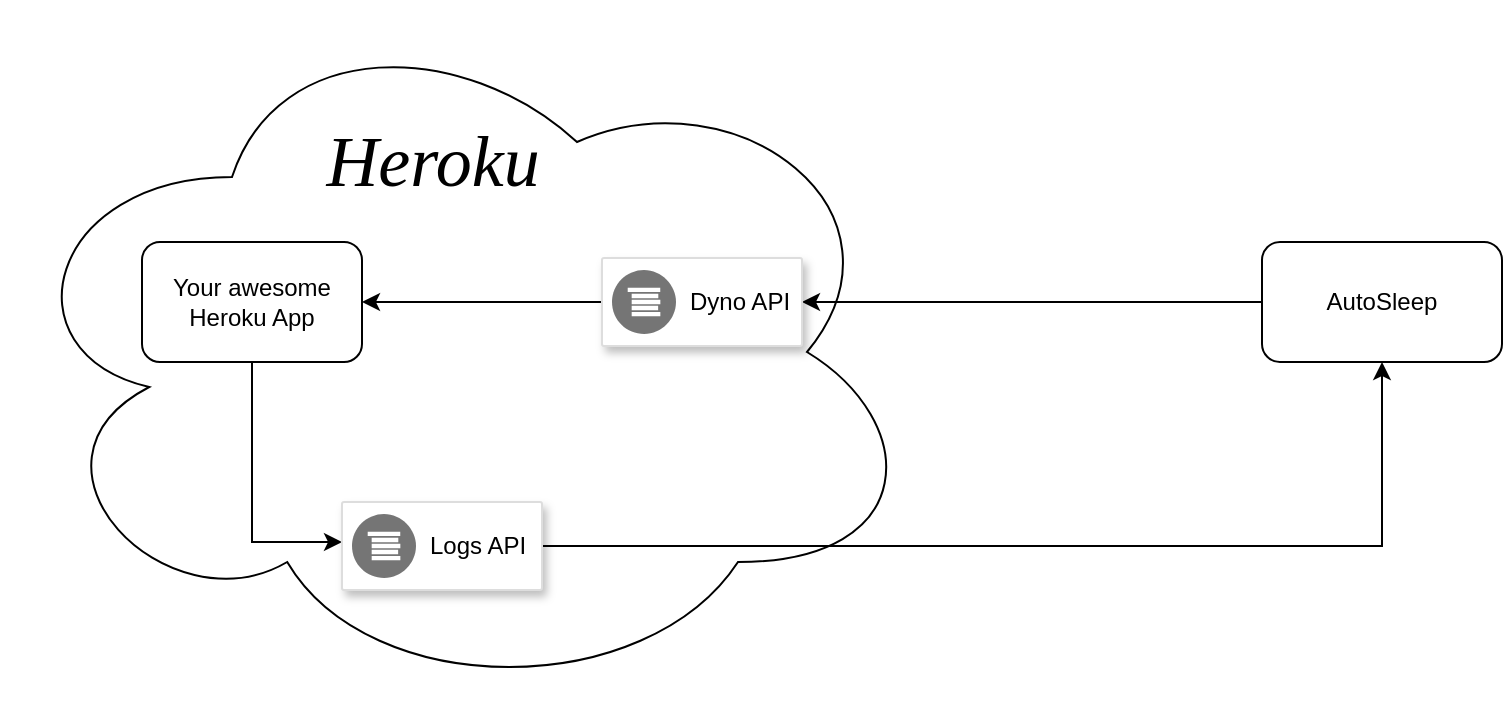 <mxfile version="16.6.1" type="github"><diagram id="XbGNhmkJ6EMD5RLyObL8" name="Page-1"><mxGraphModel dx="1863" dy="493" grid="1" gridSize="10" guides="1" tooltips="1" connect="1" arrows="1" fold="1" page="1" pageScale="1" pageWidth="827" pageHeight="1169" math="0" shadow="0"><root><mxCell id="0"/><mxCell id="1" parent="0"/><mxCell id="WEkQHGFF10XLpE5fF6cd-2" value="" style="ellipse;shape=cloud;whiteSpace=wrap;html=1;" parent="1" vertex="1"><mxGeometry x="-10" y="30" width="460" height="350" as="geometry"/></mxCell><mxCell id="WEkQHGFF10XLpE5fF6cd-5" style="edgeStyle=orthogonalEdgeStyle;rounded=0;orthogonalLoop=1;jettySize=auto;html=1;" parent="1" source="WEkQHGFF10XLpE5fF6cd-1" target="WEkQHGFF10XLpE5fF6cd-3" edge="1"><mxGeometry relative="1" as="geometry"><Array as="points"><mxPoint x="115" y="300"/></Array></mxGeometry></mxCell><mxCell id="WEkQHGFF10XLpE5fF6cd-1" value="Your&amp;nbsp;awesome Heroku App" style="rounded=1;whiteSpace=wrap;html=1;" parent="1" vertex="1"><mxGeometry x="60" y="150" width="110" height="60" as="geometry"/></mxCell><mxCell id="WEkQHGFF10XLpE5fF6cd-7" style="edgeStyle=orthogonalEdgeStyle;rounded=0;orthogonalLoop=1;jettySize=auto;html=1;" parent="1" source="WEkQHGFF10XLpE5fF6cd-3" target="WEkQHGFF10XLpE5fF6cd-6" edge="1"><mxGeometry relative="1" as="geometry"/></mxCell><mxCell id="WEkQHGFF10XLpE5fF6cd-3" value="" style="strokeColor=#dddddd;shadow=1;strokeWidth=1;rounded=1;absoluteArcSize=1;arcSize=2;" parent="1" vertex="1"><mxGeometry x="160" y="280" width="100" height="44" as="geometry"/></mxCell><mxCell id="WEkQHGFF10XLpE5fF6cd-4" value="Logs API" style="sketch=0;dashed=0;connectable=0;html=1;fillColor=#757575;strokeColor=none;shape=mxgraph.gcp2.logs_api;part=1;labelPosition=right;verticalLabelPosition=middle;align=left;verticalAlign=middle;spacingLeft=5;fontSize=12;" parent="WEkQHGFF10XLpE5fF6cd-3" vertex="1"><mxGeometry y="0.5" width="32" height="32" relative="1" as="geometry"><mxPoint x="5" y="-16" as="offset"/></mxGeometry></mxCell><mxCell id="WEkQHGFF10XLpE5fF6cd-11" style="edgeStyle=orthogonalEdgeStyle;rounded=0;orthogonalLoop=1;jettySize=auto;html=1;entryX=1;entryY=0.5;entryDx=0;entryDy=0;" parent="1" source="WEkQHGFF10XLpE5fF6cd-6" target="WEkQHGFF10XLpE5fF6cd-8" edge="1"><mxGeometry relative="1" as="geometry"/></mxCell><mxCell id="WEkQHGFF10XLpE5fF6cd-6" value="AutoSleep" style="rounded=1;whiteSpace=wrap;html=1;" parent="1" vertex="1"><mxGeometry x="620" y="150" width="120" height="60" as="geometry"/></mxCell><mxCell id="WEkQHGFF10XLpE5fF6cd-10" style="edgeStyle=orthogonalEdgeStyle;rounded=0;orthogonalLoop=1;jettySize=auto;html=1;entryX=1;entryY=0.5;entryDx=0;entryDy=0;" parent="1" source="WEkQHGFF10XLpE5fF6cd-8" target="WEkQHGFF10XLpE5fF6cd-1" edge="1"><mxGeometry relative="1" as="geometry"/></mxCell><mxCell id="WEkQHGFF10XLpE5fF6cd-8" value="" style="strokeColor=#dddddd;shadow=1;strokeWidth=1;rounded=1;absoluteArcSize=1;arcSize=2;" parent="1" vertex="1"><mxGeometry x="290" y="158" width="100" height="44" as="geometry"/></mxCell><mxCell id="WEkQHGFF10XLpE5fF6cd-9" value="Dyno API" style="sketch=0;dashed=0;connectable=0;html=1;fillColor=#757575;strokeColor=none;shape=mxgraph.gcp2.logs_api;part=1;labelPosition=right;verticalLabelPosition=middle;align=left;verticalAlign=middle;spacingLeft=5;fontSize=12;" parent="WEkQHGFF10XLpE5fF6cd-8" vertex="1"><mxGeometry y="0.5" width="32" height="32" relative="1" as="geometry"><mxPoint x="5" y="-16" as="offset"/></mxGeometry></mxCell><mxCell id="WEkQHGFF10XLpE5fF6cd-12" value="&lt;pre&gt;&lt;font style=&quot;font-size: 36px&quot; face=&quot;Comic Sans MS&quot;&gt;&lt;i&gt;Heroku&lt;/i&gt;&lt;/font&gt;&lt;/pre&gt;" style="text;html=1;align=center;verticalAlign=middle;resizable=0;points=[];autosize=1;strokeColor=none;fillColor=none;" parent="1" vertex="1"><mxGeometry x="145" y="85" width="120" height="50" as="geometry"/></mxCell></root></mxGraphModel></diagram></mxfile>